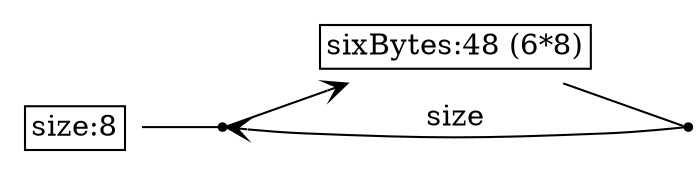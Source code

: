 digraph G {
  rankdir = LR;
  node [shape=plaintext];
  edge [arrowhead=vee];

  n0 [label=<
    <TABLE BORDER="0" CELLBORDER="1" CELLSPACING="0">
      <TR><TD>size:8</TD></TR>
    </TABLE>
  >];
  n1 [shape=point];
  n2 [label=<
    <TABLE BORDER="0" CELLBORDER="1" CELLSPACING="0">
      <TR><TD>sixBytes:48 (6*8)</TD></TR>
    </TABLE>
  >];
  n3 [shape=point];

  n0 -> n1 [arrowhead=none];
  n3 -> n1 [label="size"];
  n1 -> n2;
  n2 -> n3 [arrowhead=none];
}